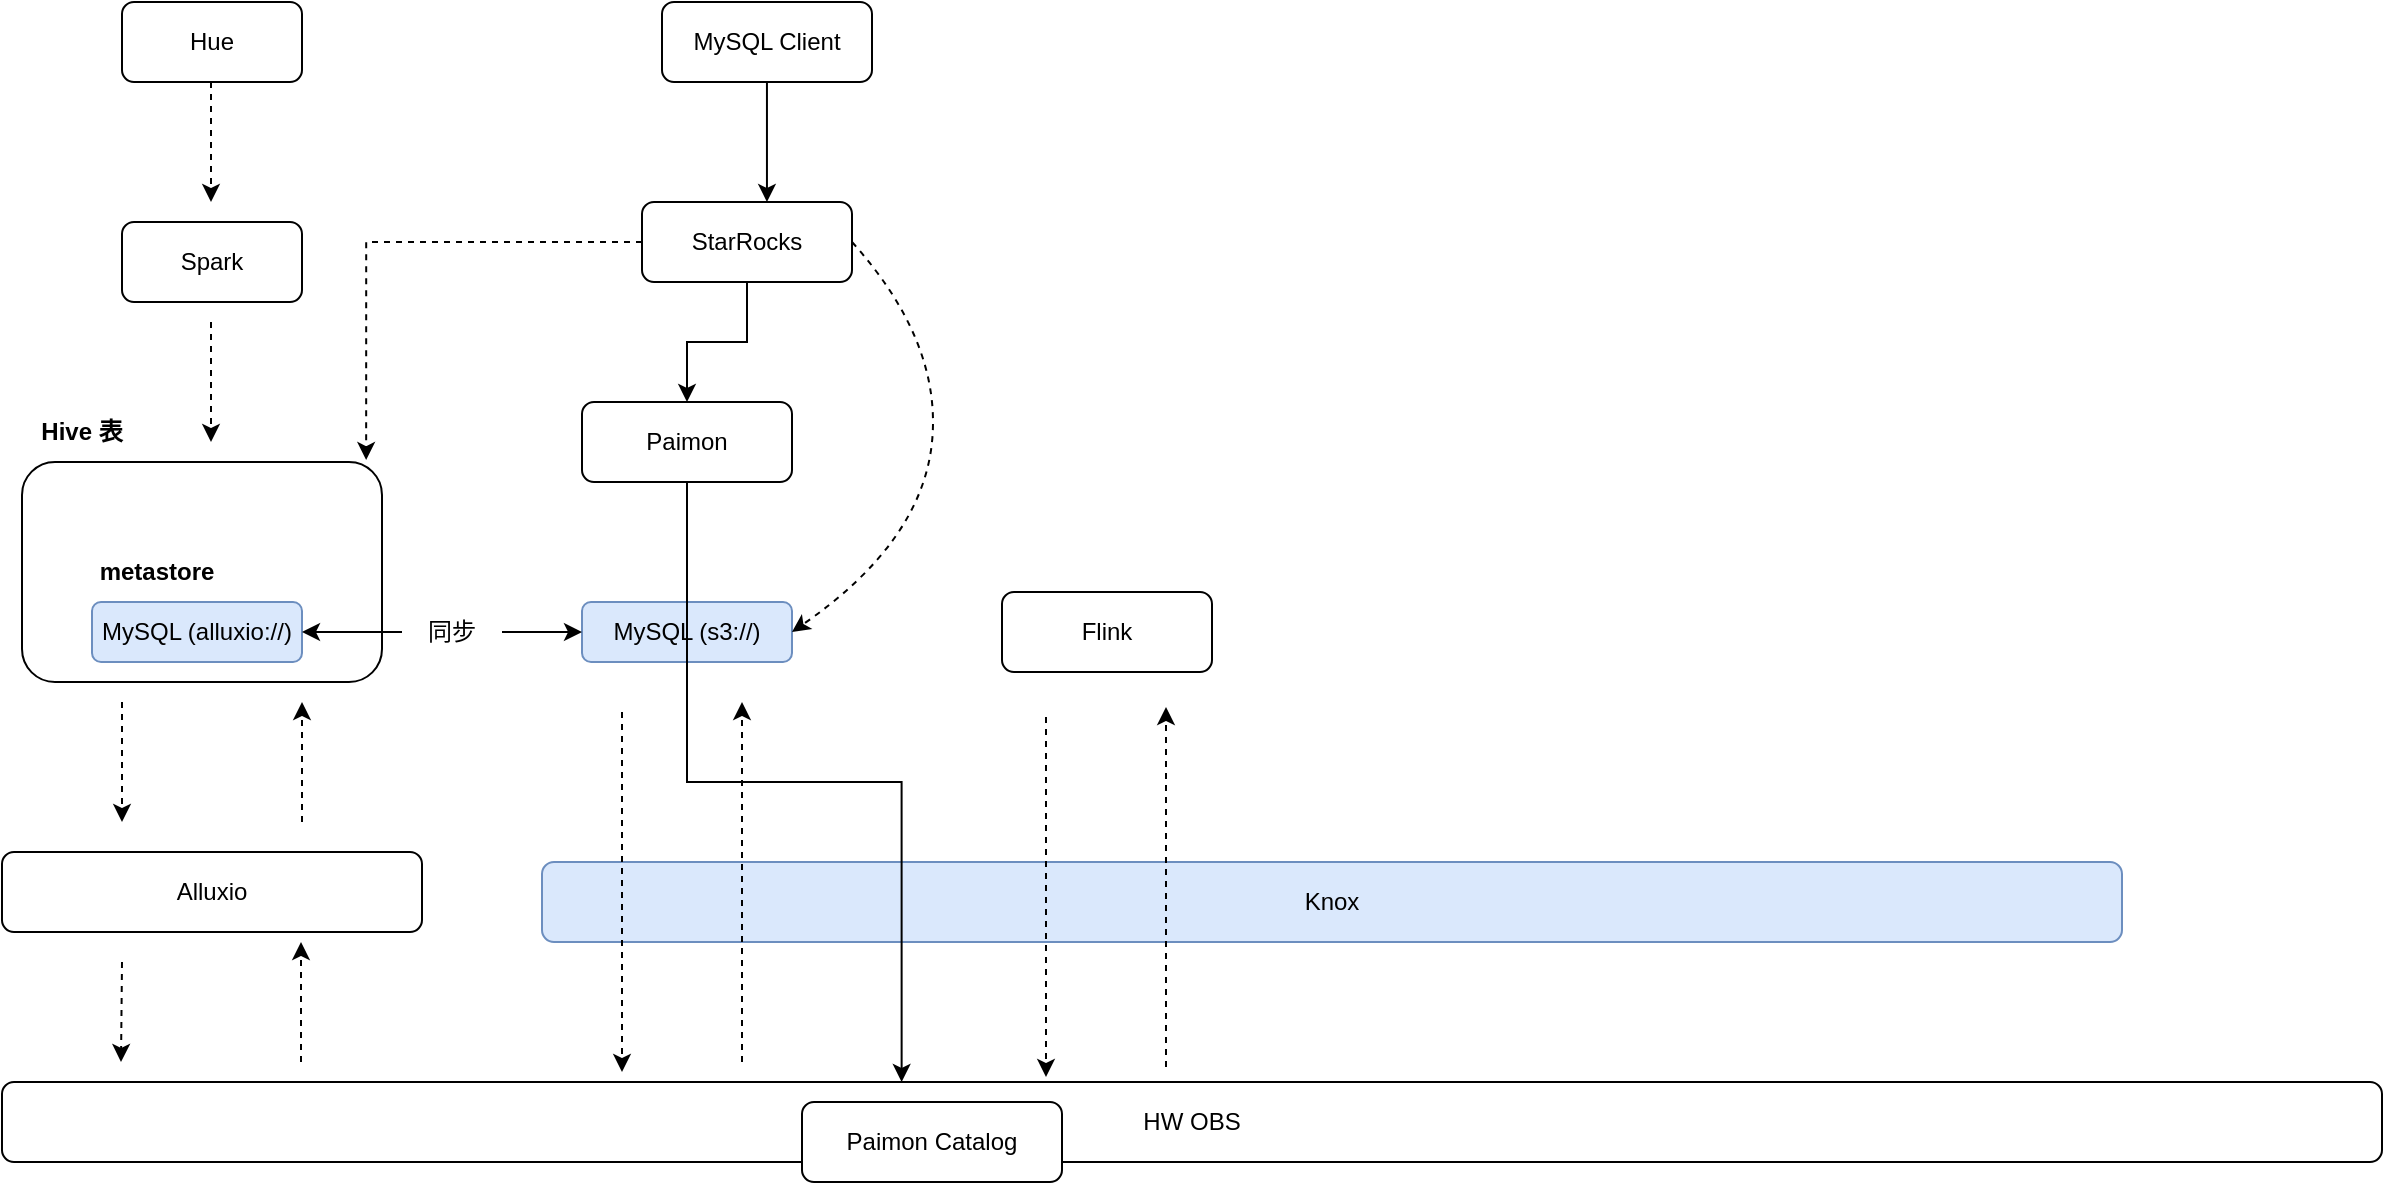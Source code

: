 <mxfile version="25.0.2" pages="4">
  <diagram name="第 1 页" id="06b-ck1VWAmCJXOX8VXE">
    <mxGraphModel dx="1434" dy="1254" grid="1" gridSize="10" guides="1" tooltips="1" connect="1" arrows="1" fold="1" page="0" pageScale="1" pageWidth="827" pageHeight="1169" math="0" shadow="0">
      <root>
        <mxCell id="0" />
        <mxCell id="1" parent="0" />
        <mxCell id="r6kW0xcbRdSpRTyWJCZe-2" value="Alluxio" style="rounded=1;whiteSpace=wrap;html=1;" vertex="1" parent="1">
          <mxGeometry x="150" y="235" width="210" height="40" as="geometry" />
        </mxCell>
        <mxCell id="r6kW0xcbRdSpRTyWJCZe-4" value="" style="rounded=1;whiteSpace=wrap;html=1;" vertex="1" parent="1">
          <mxGeometry x="160" y="40" width="180" height="110" as="geometry" />
        </mxCell>
        <mxCell id="r6kW0xcbRdSpRTyWJCZe-5" value="" style="endArrow=classic;html=1;rounded=0;dashed=1;" edge="1" parent="1">
          <mxGeometry width="50" height="50" relative="1" as="geometry">
            <mxPoint x="210" y="160" as="sourcePoint" />
            <mxPoint x="210" y="220" as="targetPoint" />
          </mxGeometry>
        </mxCell>
        <mxCell id="r6kW0xcbRdSpRTyWJCZe-6" value="" style="endArrow=classic;html=1;rounded=0;dashed=1;" edge="1" parent="1">
          <mxGeometry width="50" height="50" relative="1" as="geometry">
            <mxPoint x="300" y="220" as="sourcePoint" />
            <mxPoint x="300" y="160" as="targetPoint" />
          </mxGeometry>
        </mxCell>
        <mxCell id="r6kW0xcbRdSpRTyWJCZe-7" value="HW OBS" style="rounded=1;whiteSpace=wrap;html=1;" vertex="1" parent="1">
          <mxGeometry x="150" y="350" width="1190" height="40" as="geometry" />
        </mxCell>
        <mxCell id="r6kW0xcbRdSpRTyWJCZe-9" value="" style="endArrow=classic;html=1;rounded=0;dashed=1;" edge="1" parent="1">
          <mxGeometry width="50" height="50" relative="1" as="geometry">
            <mxPoint x="210" y="290" as="sourcePoint" />
            <mxPoint x="209.5" y="340" as="targetPoint" />
          </mxGeometry>
        </mxCell>
        <mxCell id="r6kW0xcbRdSpRTyWJCZe-10" value="" style="endArrow=classic;html=1;rounded=0;dashed=1;" edge="1" parent="1">
          <mxGeometry width="50" height="50" relative="1" as="geometry">
            <mxPoint x="299.5" y="340" as="sourcePoint" />
            <mxPoint x="299.5" y="280" as="targetPoint" />
          </mxGeometry>
        </mxCell>
        <mxCell id="r6kW0xcbRdSpRTyWJCZe-12" value="Hive 表" style="text;html=1;align=center;verticalAlign=middle;whiteSpace=wrap;rounded=0;fontStyle=1" vertex="1" parent="1">
          <mxGeometry x="160" y="10" width="60" height="30" as="geometry" />
        </mxCell>
        <mxCell id="r6kW0xcbRdSpRTyWJCZe-13" value="MySQL (alluxio://)" style="rounded=1;whiteSpace=wrap;html=1;fillColor=#dae8fc;strokeColor=#6c8ebf;" vertex="1" parent="1">
          <mxGeometry x="195" y="110" width="105" height="30" as="geometry" />
        </mxCell>
        <mxCell id="r6kW0xcbRdSpRTyWJCZe-14" value="Paimon" style="rounded=1;whiteSpace=wrap;html=1;" vertex="1" parent="1">
          <mxGeometry x="440" y="10" width="105" height="40" as="geometry" />
        </mxCell>
        <mxCell id="r6kW0xcbRdSpRTyWJCZe-45" style="edgeStyle=orthogonalEdgeStyle;rounded=0;orthogonalLoop=1;jettySize=auto;html=1;entryX=0.5;entryY=0;entryDx=0;entryDy=0;" edge="1" parent="1" source="r6kW0xcbRdSpRTyWJCZe-15" target="r6kW0xcbRdSpRTyWJCZe-14">
          <mxGeometry relative="1" as="geometry" />
        </mxCell>
        <mxCell id="r6kW0xcbRdSpRTyWJCZe-15" value="StarRocks" style="rounded=1;whiteSpace=wrap;html=1;" vertex="1" parent="1">
          <mxGeometry x="470" y="-90" width="105" height="40" as="geometry" />
        </mxCell>
        <mxCell id="r6kW0xcbRdSpRTyWJCZe-18" value="Knox" style="rounded=1;whiteSpace=wrap;html=1;fillColor=#dae8fc;strokeColor=#6c8ebf;" vertex="1" parent="1">
          <mxGeometry x="420" y="240" width="790" height="40" as="geometry" />
        </mxCell>
        <mxCell id="r6kW0xcbRdSpRTyWJCZe-19" value="metastore" style="text;html=1;align=center;verticalAlign=middle;whiteSpace=wrap;rounded=0;fontStyle=1" vertex="1" parent="1">
          <mxGeometry x="195" y="80" width="65" height="30" as="geometry" />
        </mxCell>
        <mxCell id="r6kW0xcbRdSpRTyWJCZe-21" value="MySQL (s3://)" style="rounded=1;whiteSpace=wrap;html=1;fillColor=#dae8fc;strokeColor=#6c8ebf;" vertex="1" parent="1">
          <mxGeometry x="440" y="110" width="105" height="30" as="geometry" />
        </mxCell>
        <mxCell id="r6kW0xcbRdSpRTyWJCZe-23" value="" style="endArrow=classic;startArrow=classic;html=1;rounded=0;exitX=1;exitY=0.5;exitDx=0;exitDy=0;entryX=0;entryY=0.5;entryDx=0;entryDy=0;" edge="1" parent="1" source="r6kW0xcbRdSpRTyWJCZe-13" target="r6kW0xcbRdSpRTyWJCZe-21">
          <mxGeometry width="50" height="50" relative="1" as="geometry">
            <mxPoint x="320" y="124.5" as="sourcePoint" />
            <mxPoint x="420" y="125" as="targetPoint" />
          </mxGeometry>
        </mxCell>
        <mxCell id="r6kW0xcbRdSpRTyWJCZe-24" value="同步" style="text;html=1;align=center;verticalAlign=middle;whiteSpace=wrap;rounded=0;fillColor=default;" vertex="1" parent="1">
          <mxGeometry x="350" y="110" width="50" height="30" as="geometry" />
        </mxCell>
        <mxCell id="r6kW0xcbRdSpRTyWJCZe-27" value="Hue" style="rounded=1;whiteSpace=wrap;html=1;" vertex="1" parent="1">
          <mxGeometry x="210" y="-190" width="90" height="40" as="geometry" />
        </mxCell>
        <mxCell id="r6kW0xcbRdSpRTyWJCZe-28" value="Spark" style="rounded=1;whiteSpace=wrap;html=1;" vertex="1" parent="1">
          <mxGeometry x="210" y="-80" width="90" height="40" as="geometry" />
        </mxCell>
        <mxCell id="r6kW0xcbRdSpRTyWJCZe-35" value="" style="curved=1;endArrow=classic;html=1;rounded=0;entryX=1;entryY=0.5;entryDx=0;entryDy=0;dashed=1;exitX=1;exitY=0.5;exitDx=0;exitDy=0;" edge="1" parent="1" source="r6kW0xcbRdSpRTyWJCZe-15" target="r6kW0xcbRdSpRTyWJCZe-21">
          <mxGeometry width="50" height="50" relative="1" as="geometry">
            <mxPoint x="550" y="-70" as="sourcePoint" />
            <mxPoint x="750" y="-130" as="targetPoint" />
            <Array as="points">
              <mxPoint x="620" y="-20" />
              <mxPoint x="610" y="80" />
            </Array>
          </mxGeometry>
        </mxCell>
        <mxCell id="r6kW0xcbRdSpRTyWJCZe-36" value="" style="endArrow=classic;html=1;rounded=0;dashed=1;" edge="1" parent="1">
          <mxGeometry width="50" height="50" relative="1" as="geometry">
            <mxPoint x="254.5" y="-30" as="sourcePoint" />
            <mxPoint x="254.5" y="30" as="targetPoint" />
          </mxGeometry>
        </mxCell>
        <mxCell id="r6kW0xcbRdSpRTyWJCZe-37" value="" style="endArrow=classic;html=1;rounded=0;dashed=1;" edge="1" parent="1">
          <mxGeometry width="50" height="50" relative="1" as="geometry">
            <mxPoint x="254.5" y="-150" as="sourcePoint" />
            <mxPoint x="254.5" y="-90" as="targetPoint" />
          </mxGeometry>
        </mxCell>
        <mxCell id="r6kW0xcbRdSpRTyWJCZe-38" value="" style="endArrow=classic;html=1;rounded=0;dashed=1;" edge="1" parent="1">
          <mxGeometry width="50" height="50" relative="1" as="geometry">
            <mxPoint x="460" y="165" as="sourcePoint" />
            <mxPoint x="460" y="345" as="targetPoint" />
          </mxGeometry>
        </mxCell>
        <mxCell id="r6kW0xcbRdSpRTyWJCZe-39" value="" style="endArrow=classic;html=1;rounded=0;dashed=1;" edge="1" parent="1">
          <mxGeometry width="50" height="50" relative="1" as="geometry">
            <mxPoint x="520" y="340" as="sourcePoint" />
            <mxPoint x="520" y="160" as="targetPoint" />
          </mxGeometry>
        </mxCell>
        <mxCell id="r6kW0xcbRdSpRTyWJCZe-40" value="Flink" style="rounded=1;whiteSpace=wrap;html=1;" vertex="1" parent="1">
          <mxGeometry x="650" y="105" width="105" height="40" as="geometry" />
        </mxCell>
        <mxCell id="r6kW0xcbRdSpRTyWJCZe-43" value="" style="endArrow=classic;html=1;rounded=0;dashed=1;" edge="1" parent="1">
          <mxGeometry width="50" height="50" relative="1" as="geometry">
            <mxPoint x="672" y="167.5" as="sourcePoint" />
            <mxPoint x="672" y="347.5" as="targetPoint" />
          </mxGeometry>
        </mxCell>
        <mxCell id="r6kW0xcbRdSpRTyWJCZe-44" value="" style="endArrow=classic;html=1;rounded=0;dashed=1;" edge="1" parent="1">
          <mxGeometry width="50" height="50" relative="1" as="geometry">
            <mxPoint x="732" y="342.5" as="sourcePoint" />
            <mxPoint x="732" y="162.5" as="targetPoint" />
          </mxGeometry>
        </mxCell>
        <mxCell id="r6kW0xcbRdSpRTyWJCZe-46" style="edgeStyle=orthogonalEdgeStyle;rounded=0;orthogonalLoop=1;jettySize=auto;html=1;entryX=0.956;entryY=-0.009;entryDx=0;entryDy=0;entryPerimeter=0;dashed=1;" edge="1" parent="1" source="r6kW0xcbRdSpRTyWJCZe-15" target="r6kW0xcbRdSpRTyWJCZe-4">
          <mxGeometry relative="1" as="geometry" />
        </mxCell>
        <mxCell id="r6kW0xcbRdSpRTyWJCZe-48" value="MySQL Client" style="rounded=1;whiteSpace=wrap;html=1;" vertex="1" parent="1">
          <mxGeometry x="480" y="-190" width="105" height="40" as="geometry" />
        </mxCell>
        <mxCell id="r6kW0xcbRdSpRTyWJCZe-49" style="edgeStyle=orthogonalEdgeStyle;rounded=0;orthogonalLoop=1;jettySize=auto;html=1;entryX=0.595;entryY=0;entryDx=0;entryDy=0;entryPerimeter=0;" edge="1" parent="1" source="r6kW0xcbRdSpRTyWJCZe-48" target="r6kW0xcbRdSpRTyWJCZe-15">
          <mxGeometry relative="1" as="geometry" />
        </mxCell>
        <mxCell id="r6kW0xcbRdSpRTyWJCZe-50" style="edgeStyle=orthogonalEdgeStyle;rounded=0;orthogonalLoop=1;jettySize=auto;html=1;entryX=0.378;entryY=0;entryDx=0;entryDy=0;entryPerimeter=0;" edge="1" parent="1" source="r6kW0xcbRdSpRTyWJCZe-14" target="r6kW0xcbRdSpRTyWJCZe-7">
          <mxGeometry relative="1" as="geometry" />
        </mxCell>
        <mxCell id="r6kW0xcbRdSpRTyWJCZe-51" value="Paimon Catalog" style="rounded=1;whiteSpace=wrap;html=1;" vertex="1" parent="1">
          <mxGeometry x="550" y="360" width="130" height="40" as="geometry" />
        </mxCell>
      </root>
    </mxGraphModel>
  </diagram>
  <diagram id="eC4HKFPlBpvRvDtu2Yli" name="第 2 页">
    <mxGraphModel dx="1434" dy="1254" grid="1" gridSize="10" guides="1" tooltips="1" connect="1" arrows="1" fold="1" page="0" pageScale="1" pageWidth="827" pageHeight="1169" math="0" shadow="0">
      <root>
        <mxCell id="0" />
        <mxCell id="1" parent="0" />
        <mxCell id="WJUk42xe7qeKRLY18ERc-44" value="" style="rounded=1;whiteSpace=wrap;html=1;" vertex="1" parent="1">
          <mxGeometry x="550" y="50" width="320" height="150" as="geometry" />
        </mxCell>
        <mxCell id="WJUk42xe7qeKRLY18ERc-1" value="Alluxio" style="rounded=1;whiteSpace=wrap;html=1;" vertex="1" parent="1">
          <mxGeometry x="150" y="235" width="210" height="40" as="geometry" />
        </mxCell>
        <mxCell id="WJUk42xe7qeKRLY18ERc-2" value="" style="rounded=1;whiteSpace=wrap;html=1;" vertex="1" parent="1">
          <mxGeometry x="160" y="40" width="180" height="110" as="geometry" />
        </mxCell>
        <mxCell id="WJUk42xe7qeKRLY18ERc-3" value="" style="endArrow=classic;html=1;rounded=0;dashed=1;" edge="1" parent="1">
          <mxGeometry width="50" height="50" relative="1" as="geometry">
            <mxPoint x="210" y="160" as="sourcePoint" />
            <mxPoint x="210" y="220" as="targetPoint" />
          </mxGeometry>
        </mxCell>
        <mxCell id="WJUk42xe7qeKRLY18ERc-4" value="" style="endArrow=classic;html=1;rounded=0;dashed=1;" edge="1" parent="1">
          <mxGeometry width="50" height="50" relative="1" as="geometry">
            <mxPoint x="300" y="220" as="sourcePoint" />
            <mxPoint x="300" y="160" as="targetPoint" />
          </mxGeometry>
        </mxCell>
        <mxCell id="WJUk42xe7qeKRLY18ERc-5" value="HW OBS" style="rounded=1;whiteSpace=wrap;html=1;" vertex="1" parent="1">
          <mxGeometry x="150" y="350" width="1190" height="40" as="geometry" />
        </mxCell>
        <mxCell id="WJUk42xe7qeKRLY18ERc-6" value="" style="endArrow=classic;html=1;rounded=0;dashed=1;" edge="1" parent="1">
          <mxGeometry width="50" height="50" relative="1" as="geometry">
            <mxPoint x="210" y="290" as="sourcePoint" />
            <mxPoint x="209.5" y="340" as="targetPoint" />
          </mxGeometry>
        </mxCell>
        <mxCell id="WJUk42xe7qeKRLY18ERc-7" value="" style="endArrow=classic;html=1;rounded=0;dashed=1;" edge="1" parent="1">
          <mxGeometry width="50" height="50" relative="1" as="geometry">
            <mxPoint x="299.5" y="340" as="sourcePoint" />
            <mxPoint x="299.5" y="280" as="targetPoint" />
          </mxGeometry>
        </mxCell>
        <mxCell id="WJUk42xe7qeKRLY18ERc-8" value="Hive 表" style="text;html=1;align=center;verticalAlign=middle;whiteSpace=wrap;rounded=0;fontStyle=1" vertex="1" parent="1">
          <mxGeometry x="160" y="10" width="60" height="30" as="geometry" />
        </mxCell>
        <mxCell id="WJUk42xe7qeKRLY18ERc-9" value="MySQL (alluxio://)" style="rounded=1;whiteSpace=wrap;html=1;fillColor=#dae8fc;strokeColor=#6c8ebf;" vertex="1" parent="1">
          <mxGeometry x="195" y="110" width="105" height="30" as="geometry" />
        </mxCell>
        <mxCell id="WJUk42xe7qeKRLY18ERc-14" value="metastore01" style="text;html=1;align=center;verticalAlign=middle;whiteSpace=wrap;rounded=0;fontStyle=1" vertex="1" parent="1">
          <mxGeometry x="195" y="80" width="85" height="30" as="geometry" />
        </mxCell>
        <mxCell id="WJUk42xe7qeKRLY18ERc-18" value="Hue" style="rounded=1;whiteSpace=wrap;html=1;" vertex="1" parent="1">
          <mxGeometry x="210" y="-190" width="90" height="40" as="geometry" />
        </mxCell>
        <mxCell id="WJUk42xe7qeKRLY18ERc-19" value="Spark" style="rounded=1;whiteSpace=wrap;html=1;" vertex="1" parent="1">
          <mxGeometry x="210" y="-78" width="90" height="40" as="geometry" />
        </mxCell>
        <mxCell id="WJUk42xe7qeKRLY18ERc-21" value="" style="endArrow=classic;html=1;rounded=0;" edge="1" parent="1">
          <mxGeometry width="50" height="50" relative="1" as="geometry">
            <mxPoint x="254.5" y="-30" as="sourcePoint" />
            <mxPoint x="254.5" y="30" as="targetPoint" />
          </mxGeometry>
        </mxCell>
        <mxCell id="WJUk42xe7qeKRLY18ERc-22" value="" style="endArrow=classic;html=1;rounded=0;" edge="1" parent="1">
          <mxGeometry width="50" height="50" relative="1" as="geometry">
            <mxPoint x="254.5" y="-144" as="sourcePoint" />
            <mxPoint x="254.5" y="-84" as="targetPoint" />
          </mxGeometry>
        </mxCell>
        <mxCell id="WJUk42xe7qeKRLY18ERc-32" value="Paimon Catalog" style="rounded=1;whiteSpace=wrap;html=1;" vertex="1" parent="1">
          <mxGeometry x="550" y="360" width="130" height="40" as="geometry" />
        </mxCell>
        <mxCell id="WJUk42xe7qeKRLY18ERc-33" value="MySQL (s3://)" style="rounded=1;whiteSpace=wrap;html=1;fillColor=#d5e8d4;strokeColor=#82b366;" vertex="1" parent="1">
          <mxGeometry x="590" y="109" width="105" height="30" as="geometry" />
        </mxCell>
        <mxCell id="WJUk42xe7qeKRLY18ERc-34" value="metastore02" style="text;html=1;align=center;verticalAlign=middle;whiteSpace=wrap;rounded=0;fontStyle=1" vertex="1" parent="1">
          <mxGeometry x="590" y="79" width="80" height="30" as="geometry" />
        </mxCell>
        <mxCell id="WJUk42xe7qeKRLY18ERc-35" value="" style="shape=curlyBracket;whiteSpace=wrap;html=1;rounded=1;labelPosition=left;verticalLabelPosition=middle;align=right;verticalAlign=middle;" vertex="1" parent="1">
          <mxGeometry x="705" y="65" width="20" height="120" as="geometry" />
        </mxCell>
        <mxCell id="WJUk42xe7qeKRLY18ERc-36" value="default catalog" style="rounded=1;whiteSpace=wrap;html=1;" vertex="1" parent="1">
          <mxGeometry x="730" y="79" width="120" height="30" as="geometry" />
        </mxCell>
        <mxCell id="WJUk42xe7qeKRLY18ERc-37" value="hive catalog" style="rounded=1;whiteSpace=wrap;html=1;fillColor=#dae8fc;strokeColor=#6c8ebf;" vertex="1" parent="1">
          <mxGeometry x="730" y="119" width="120" height="30" as="geometry" />
        </mxCell>
        <mxCell id="WJUk42xe7qeKRLY18ERc-38" value="paimon catalog" style="rounded=1;whiteSpace=wrap;html=1;" vertex="1" parent="1">
          <mxGeometry x="730" y="155" width="120" height="30" as="geometry" />
        </mxCell>
        <mxCell id="WJUk42xe7qeKRLY18ERc-42" value="" style="curved=1;endArrow=classic;html=1;rounded=0;exitX=1;exitY=0.75;exitDx=0;exitDy=0;entryX=0;entryY=0.5;entryDx=0;entryDy=0;dashed=1;" edge="1" parent="1" source="WJUk42xe7qeKRLY18ERc-9" target="WJUk42xe7qeKRLY18ERc-37">
          <mxGeometry width="50" height="50" relative="1" as="geometry">
            <mxPoint x="380" y="180" as="sourcePoint" />
            <mxPoint x="430" y="130" as="targetPoint" />
            <Array as="points">
              <mxPoint x="430" y="160" />
            </Array>
          </mxGeometry>
        </mxCell>
        <mxCell id="WJUk42xe7qeKRLY18ERc-43" value="同步 hive metastore&lt;br&gt;将 alluxio 转成 s3" style="text;html=1;align=center;verticalAlign=middle;whiteSpace=wrap;rounded=0;fillColor=default;" vertex="1" parent="1">
          <mxGeometry x="360" y="131" width="156" height="39" as="geometry" />
        </mxCell>
        <mxCell id="daAESlEcA_690-wbgoVB-1" style="edgeStyle=orthogonalEdgeStyle;rounded=0;orthogonalLoop=1;jettySize=auto;html=1;" edge="1" parent="1">
          <mxGeometry relative="1" as="geometry">
            <mxPoint x="603.75" y="38" as="targetPoint" />
            <mxPoint x="603.8" y="-102" as="sourcePoint" />
          </mxGeometry>
        </mxCell>
        <mxCell id="WJUk42xe7qeKRLY18ERc-45" value="StarRocks" style="rounded=1;whiteSpace=wrap;html=1;" vertex="1" parent="1">
          <mxGeometry x="550" y="-160" width="107.5" height="50" as="geometry" />
        </mxCell>
        <mxCell id="daAESlEcA_690-wbgoVB-2" value="创建外部，通过 metastore02 来存储 default catalog、parimon catalog" style="text;html=1;align=center;verticalAlign=middle;whiteSpace=wrap;rounded=0;fillColor=default;" vertex="1" parent="1">
          <mxGeometry x="521.88" y="-78" width="216.25" height="58" as="geometry" />
        </mxCell>
      </root>
    </mxGraphModel>
  </diagram>
  <diagram id="GhJJRsdy5yc7cPnNsNey" name="第 3 页">
    <mxGraphModel dx="1834" dy="1254" grid="1" gridSize="10" guides="1" tooltips="1" connect="1" arrows="1" fold="1" page="0" pageScale="1" pageWidth="827" pageHeight="1169" math="0" shadow="0">
      <root>
        <mxCell id="0" />
        <mxCell id="1" parent="0" />
        <mxCell id="_1WDM5V-I1wVElnQIDEk-36" value="" style="rounded=1;whiteSpace=wrap;html=1;" vertex="1" parent="1">
          <mxGeometry x="12" y="80" width="588" height="180" as="geometry" />
        </mxCell>
        <mxCell id="_1WDM5V-I1wVElnQIDEk-29" value="" style="rounded=1;whiteSpace=wrap;html=1;fillColor=#ffe6cc;strokeColor=#d79b00;" vertex="1" parent="1">
          <mxGeometry x="35" y="130" width="305" height="110" as="geometry" />
        </mxCell>
        <mxCell id="_1WDM5V-I1wVElnQIDEk-2" value="Alluxio" style="rounded=1;whiteSpace=wrap;html=1;fillColor=#f0a30a;fontColor=#000000;strokeColor=#BD7000;" vertex="1" parent="1">
          <mxGeometry x="-390" y="295" width="210" height="40" as="geometry" />
        </mxCell>
        <mxCell id="_1WDM5V-I1wVElnQIDEk-3" value="" style="rounded=1;whiteSpace=wrap;html=1;" vertex="1" parent="1">
          <mxGeometry x="-380" y="100" width="180" height="110" as="geometry" />
        </mxCell>
        <mxCell id="_1WDM5V-I1wVElnQIDEk-4" value="" style="endArrow=classic;html=1;rounded=0;" edge="1" parent="1">
          <mxGeometry width="50" height="50" relative="1" as="geometry">
            <mxPoint x="-285.5" y="220" as="sourcePoint" />
            <mxPoint x="-285.5" y="280" as="targetPoint" />
          </mxGeometry>
        </mxCell>
        <mxCell id="_1WDM5V-I1wVElnQIDEk-6" value="HW OBS" style="rounded=1;whiteSpace=wrap;html=1;fillColor=#e3c800;fontColor=#000000;strokeColor=#B09500;" vertex="1" parent="1">
          <mxGeometry x="-390" y="460" width="1190" height="40" as="geometry" />
        </mxCell>
        <mxCell id="_1WDM5V-I1wVElnQIDEk-9" value="Hive 表" style="text;html=1;align=center;verticalAlign=middle;whiteSpace=wrap;rounded=0;fontStyle=1" vertex="1" parent="1">
          <mxGeometry x="-380" y="70" width="60" height="30" as="geometry" />
        </mxCell>
        <mxCell id="_1WDM5V-I1wVElnQIDEk-10" value="MySQL (alluxio://)" style="rounded=1;whiteSpace=wrap;html=1;fillColor=#dae8fc;strokeColor=#6c8ebf;" vertex="1" parent="1">
          <mxGeometry x="-345" y="170" width="105" height="30" as="geometry" />
        </mxCell>
        <mxCell id="_1WDM5V-I1wVElnQIDEk-11" value="metastore01" style="text;html=1;align=center;verticalAlign=middle;whiteSpace=wrap;rounded=0;fontStyle=1" vertex="1" parent="1">
          <mxGeometry x="-345" y="140" width="85" height="30" as="geometry" />
        </mxCell>
        <mxCell id="_1WDM5V-I1wVElnQIDEk-12" value="Hue" style="rounded=1;whiteSpace=wrap;html=1;" vertex="1" parent="1">
          <mxGeometry x="-330" y="-151" width="90" height="40" as="geometry" />
        </mxCell>
        <mxCell id="_1WDM5V-I1wVElnQIDEk-13" value="Spark" style="rounded=1;whiteSpace=wrap;html=1;fillColor=#f8cecc;strokeColor=#b85450;" vertex="1" parent="1">
          <mxGeometry x="-330" y="-39" width="90" height="40" as="geometry" />
        </mxCell>
        <mxCell id="_1WDM5V-I1wVElnQIDEk-14" value="" style="endArrow=classic;html=1;rounded=0;exitX=0.5;exitY=1;exitDx=0;exitDy=0;fillColor=#1ba1e2;strokeColor=#006EAF;strokeWidth=2;" edge="1" parent="1" source="_1WDM5V-I1wVElnQIDEk-13">
          <mxGeometry width="50" height="50" relative="1" as="geometry">
            <mxPoint x="-285.5" y="30" as="sourcePoint" />
            <mxPoint x="-285.5" y="90" as="targetPoint" />
          </mxGeometry>
        </mxCell>
        <mxCell id="_1WDM5V-I1wVElnQIDEk-15" value="" style="endArrow=classic;html=1;rounded=0;" edge="1" parent="1">
          <mxGeometry width="50" height="50" relative="1" as="geometry">
            <mxPoint x="-285.5" y="-105" as="sourcePoint" />
            <mxPoint x="-285.5" y="-45" as="targetPoint" />
          </mxGeometry>
        </mxCell>
        <mxCell id="_1WDM5V-I1wVElnQIDEk-17" value="MySQL (s3://)" style="rounded=1;whiteSpace=wrap;html=1;fillColor=#dae8fc;strokeColor=#6c8ebf;" vertex="1" parent="1">
          <mxGeometry x="50" y="169" width="105" height="30" as="geometry" />
        </mxCell>
        <mxCell id="_1WDM5V-I1wVElnQIDEk-18" value="metastore02" style="text;html=1;align=center;verticalAlign=middle;whiteSpace=wrap;rounded=0;fontStyle=1;fillColor=#dae8fc;strokeColor=#6c8ebf;" vertex="1" parent="1">
          <mxGeometry x="50" y="139" width="80" height="30" as="geometry" />
        </mxCell>
        <mxCell id="_1WDM5V-I1wVElnQIDEk-21" value="hive catalog" style="rounded=1;whiteSpace=wrap;html=1;fillColor=#dae8fc;strokeColor=#6c8ebf;" vertex="1" parent="1">
          <mxGeometry x="50" y="200" width="120" height="30" as="geometry" />
        </mxCell>
        <mxCell id="_1WDM5V-I1wVElnQIDEk-23" value="" style="curved=1;endArrow=classic;html=1;rounded=0;exitX=1;exitY=0.75;exitDx=0;exitDy=0;entryX=0;entryY=1;entryDx=0;entryDy=0;dashed=1;" edge="1" parent="1" source="_1WDM5V-I1wVElnQIDEk-10" target="_1WDM5V-I1wVElnQIDEk-17">
          <mxGeometry width="50" height="50" relative="1" as="geometry">
            <mxPoint x="-160" y="240" as="sourcePoint" />
            <mxPoint x="-110" y="190" as="targetPoint" />
            <Array as="points">
              <mxPoint x="-110" y="220" />
            </Array>
          </mxGeometry>
        </mxCell>
        <mxCell id="_1WDM5V-I1wVElnQIDEk-24" value="同步 hive metastore&lt;br&gt;将 alluxio 转成 s3" style="text;html=1;align=center;verticalAlign=middle;whiteSpace=wrap;rounded=0;fillColor=default;" vertex="1" parent="1">
          <mxGeometry x="-180" y="191" width="156" height="39" as="geometry" />
        </mxCell>
        <mxCell id="_1WDM5V-I1wVElnQIDEk-40" style="edgeStyle=orthogonalEdgeStyle;rounded=0;orthogonalLoop=1;jettySize=auto;html=1;fillColor=#60a917;strokeColor=#2D7600;strokeWidth=2;" edge="1" parent="1" source="_1WDM5V-I1wVElnQIDEk-26" target="_1WDM5V-I1wVElnQIDEk-18">
          <mxGeometry relative="1" as="geometry" />
        </mxCell>
        <mxCell id="_1WDM5V-I1wVElnQIDEk-42" style="edgeStyle=orthogonalEdgeStyle;rounded=0;orthogonalLoop=1;jettySize=auto;html=1;fillColor=#d80073;strokeColor=#A50040;strokeWidth=2;" edge="1" parent="1" source="_1WDM5V-I1wVElnQIDEk-26" target="_1WDM5V-I1wVElnQIDEk-30">
          <mxGeometry relative="1" as="geometry" />
        </mxCell>
        <mxCell id="_1WDM5V-I1wVElnQIDEk-26" value="StarRocks" style="rounded=1;whiteSpace=wrap;html=1;fillColor=#f8cecc;strokeColor=#b85450;" vertex="1" parent="1">
          <mxGeometry x="36.25" y="-120" width="107.5" height="50" as="geometry" />
        </mxCell>
        <mxCell id="_1WDM5V-I1wVElnQIDEk-28" value="internal catalog" style="rounded=1;whiteSpace=wrap;html=1;fillColor=#ffe6cc;strokeColor=#d79b00;" vertex="1" parent="1">
          <mxGeometry x="380" y="130" width="180" height="110" as="geometry" />
        </mxCell>
        <mxCell id="_1WDM5V-I1wVElnQIDEk-44" style="edgeStyle=orthogonalEdgeStyle;rounded=0;orthogonalLoop=1;jettySize=auto;html=1;fillColor=#d80073;strokeColor=#A50040;strokeWidth=2;" edge="1" parent="1" source="_1WDM5V-I1wVElnQIDEk-30">
          <mxGeometry relative="1" as="geometry">
            <mxPoint x="260" y="450" as="targetPoint" />
          </mxGeometry>
        </mxCell>
        <mxCell id="_1WDM5V-I1wVElnQIDEk-30" value="paimon catalog" style="rounded=1;whiteSpace=wrap;html=1;fillColor=#d5e8d4;strokeColor=#82b366;" vertex="1" parent="1">
          <mxGeometry x="200" y="200" width="120" height="30" as="geometry" />
        </mxCell>
        <mxCell id="_1WDM5V-I1wVElnQIDEk-31" value="external catalog" style="text;html=1;align=center;verticalAlign=middle;whiteSpace=wrap;rounded=0;fontStyle=1" vertex="1" parent="1">
          <mxGeometry x="35" y="100" width="105" height="30" as="geometry" />
        </mxCell>
        <mxCell id="_1WDM5V-I1wVElnQIDEk-35" value="internal catalog" style="text;html=1;align=center;verticalAlign=middle;whiteSpace=wrap;rounded=0;fontStyle=1" vertex="1" parent="1">
          <mxGeometry x="380" y="100" width="105" height="30" as="geometry" />
        </mxCell>
        <mxCell id="_1WDM5V-I1wVElnQIDEk-37" value="StarRocks Catalog" style="text;html=1;align=center;verticalAlign=middle;whiteSpace=wrap;rounded=0;fontStyle=1;fillColor=none;" vertex="1" parent="1">
          <mxGeometry x="13" y="50" width="138" height="30" as="geometry" />
        </mxCell>
        <mxCell id="_1WDM5V-I1wVElnQIDEk-39" value="" style="endArrow=classic;html=1;rounded=0;exitX=0.308;exitY=0.967;exitDx=0;exitDy=0;exitPerimeter=0;fillColor=#008a00;strokeColor=#005700;strokeWidth=2;" edge="1" parent="1" source="_1WDM5V-I1wVElnQIDEk-21">
          <mxGeometry width="50" height="50" relative="1" as="geometry">
            <mxPoint x="87" y="240" as="sourcePoint" />
            <mxPoint x="88" y="450" as="targetPoint" />
          </mxGeometry>
        </mxCell>
        <mxCell id="_1WDM5V-I1wVElnQIDEk-41" value="1.查询 Hive 表" style="text;html=1;align=center;verticalAlign=middle;whiteSpace=wrap;rounded=0;fillColor=default;" vertex="1" parent="1">
          <mxGeometry x="36.25" y="-30" width="93.75" height="30" as="geometry" />
        </mxCell>
        <mxCell id="_1WDM5V-I1wVElnQIDEk-43" value="2.查询 Paimon 表" style="text;html=1;align=center;verticalAlign=middle;whiteSpace=wrap;rounded=0;fillColor=default;" vertex="1" parent="1">
          <mxGeometry x="213.13" y="-30" width="126.87" height="30" as="geometry" />
        </mxCell>
        <mxCell id="_1WDM5V-I1wVElnQIDEk-48" style="edgeStyle=orthogonalEdgeStyle;rounded=0;orthogonalLoop=1;jettySize=auto;html=1;" edge="1" parent="1" source="_1WDM5V-I1wVElnQIDEk-47">
          <mxGeometry relative="1" as="geometry">
            <mxPoint x="87.5" y="-130" as="targetPoint" />
          </mxGeometry>
        </mxCell>
        <mxCell id="_1WDM5V-I1wVElnQIDEk-47" value="MySQL Client" style="rounded=1;whiteSpace=wrap;html=1;" vertex="1" parent="1">
          <mxGeometry x="41.5" y="-250" width="92" height="40" as="geometry" />
        </mxCell>
        <mxCell id="_1WDM5V-I1wVElnQIDEk-49" value="查询 hive 、 Paimon 表时，通过 hive-catalog.database.tablename&amp;nbsp; 或者 parimon-catalog.database.tablename" style="text;html=1;align=center;verticalAlign=middle;whiteSpace=wrap;rounded=0;fillColor=default;" vertex="1" parent="1">
          <mxGeometry x="-60" y="-190" width="600" height="30" as="geometry" />
        </mxCell>
        <mxCell id="_1WDM5V-I1wVElnQIDEk-58" style="edgeStyle=orthogonalEdgeStyle;rounded=0;orthogonalLoop=1;jettySize=auto;html=1;entryX=1;entryY=0.5;entryDx=0;entryDy=0;fillColor=#6a00ff;strokeColor=#3700CC;strokeWidth=2;" edge="1" parent="1" source="_1WDM5V-I1wVElnQIDEk-50" target="_1WDM5V-I1wVElnQIDEk-54">
          <mxGeometry relative="1" as="geometry">
            <Array as="points">
              <mxPoint x="690" y="335" />
            </Array>
          </mxGeometry>
        </mxCell>
        <mxCell id="_1WDM5V-I1wVElnQIDEk-50" value="Flink" style="rounded=1;whiteSpace=wrap;html=1;fillColor=#f8cecc;strokeColor=#b85450;" vertex="1" parent="1">
          <mxGeometry x="640" y="-120" width="107.5" height="50" as="geometry" />
        </mxCell>
        <mxCell id="_1WDM5V-I1wVElnQIDEk-51" value="" style="endArrow=classic;html=1;rounded=0;" edge="1" parent="1">
          <mxGeometry width="50" height="50" relative="1" as="geometry">
            <mxPoint x="-285" y="350" as="sourcePoint" />
            <mxPoint x="-285" y="450" as="targetPoint" />
          </mxGeometry>
        </mxCell>
        <mxCell id="_1WDM5V-I1wVElnQIDEk-54" value="Paimon" style="rounded=1;whiteSpace=wrap;html=1;fillColor=#e1d5e7;strokeColor=#9673a6;" vertex="1" parent="1">
          <mxGeometry x="210" y="310" width="100" height="50" as="geometry" />
        </mxCell>
        <mxCell id="_1WDM5V-I1wVElnQIDEk-55" value="查询引擎" style="text;html=1;align=center;verticalAlign=middle;whiteSpace=wrap;rounded=0;fontStyle=1" vertex="1" parent="1">
          <mxGeometry x="-257" y="-1" width="80" height="30" as="geometry" />
        </mxCell>
        <mxCell id="_1WDM5V-I1wVElnQIDEk-56" value="查询引擎" style="text;html=1;align=center;verticalAlign=middle;whiteSpace=wrap;rounded=0;fontStyle=1" vertex="1" parent="1">
          <mxGeometry x="130" y="-79" width="80" height="30" as="geometry" />
        </mxCell>
        <mxCell id="_1WDM5V-I1wVElnQIDEk-57" value="查询引擎" style="text;html=1;align=center;verticalAlign=middle;whiteSpace=wrap;rounded=0;fontStyle=1" vertex="1" parent="1">
          <mxGeometry x="732" y="-80" width="80" height="30" as="geometry" />
        </mxCell>
        <mxCell id="_1WDM5V-I1wVElnQIDEk-59" value="Paimon Catalog on S3" style="rounded=1;whiteSpace=wrap;html=1;fillColor=#e1d5e7;strokeColor=#9673a6;" vertex="1" parent="1">
          <mxGeometry x="290" y="467.5" width="140" height="25" as="geometry" />
        </mxCell>
        <mxCell id="_1WDM5V-I1wVElnQIDEk-60" value="" style="curved=1;endArrow=classic;html=1;rounded=0;exitX=1;exitY=1;exitDx=0;exitDy=0;dashed=1;" edge="1" parent="1" target="_1WDM5V-I1wVElnQIDEk-59">
          <mxGeometry width="50" height="50" relative="1" as="geometry">
            <mxPoint x="310" y="360" as="sourcePoint" />
            <mxPoint x="510" y="370" as="targetPoint" />
            <Array as="points">
              <mxPoint x="350" y="390" />
              <mxPoint x="360" y="450" />
            </Array>
          </mxGeometry>
        </mxCell>
        <mxCell id="_1WDM5V-I1wVElnQIDEk-61" value="paimon 自己的 catalog 会在 S3 上存储" style="text;html=1;align=center;verticalAlign=middle;whiteSpace=wrap;rounded=0;fillColor=#e1d5e7;strokeColor=#9673a6;" vertex="1" parent="1">
          <mxGeometry x="290" y="390" width="240" height="30" as="geometry" />
        </mxCell>
        <mxCell id="_1WDM5V-I1wVElnQIDEk-62" value="3.查询 Paimon 表" style="text;html=1;align=center;verticalAlign=middle;whiteSpace=wrap;rounded=0;fillColor=default;" vertex="1" parent="1">
          <mxGeometry x="632.32" y="-34" width="126.87" height="30" as="geometry" />
        </mxCell>
        <mxCell id="_1WDM5V-I1wVElnQIDEk-63" value="4.查询 Hive 表" style="text;html=1;align=center;verticalAlign=middle;whiteSpace=wrap;rounded=0;fillColor=default;" vertex="1" parent="1">
          <mxGeometry x="-330.87" y="36" width="126.87" height="30" as="geometry" />
        </mxCell>
      </root>
    </mxGraphModel>
  </diagram>
  <diagram id="dXXOJ8QoYPIwb817x27H" name="第 4 页">
    <mxGraphModel dx="1834" dy="1254" grid="1" gridSize="10" guides="1" tooltips="1" connect="1" arrows="1" fold="1" page="0" pageScale="1" pageWidth="827" pageHeight="1169" math="0" shadow="0">
      <root>
        <mxCell id="0" />
        <mxCell id="1" parent="0" />
        <mxCell id="xxbxVtSUHJM994_trnMM-46" value="knox" style="rounded=1;whiteSpace=wrap;html=1;" vertex="1" parent="1">
          <mxGeometry x="-80" y="400" width="810" height="40" as="geometry" />
        </mxCell>
        <mxCell id="xxbxVtSUHJM994_trnMM-1" value="" style="rounded=1;whiteSpace=wrap;html=1;" vertex="1" parent="1">
          <mxGeometry x="12" y="80" width="588" height="180" as="geometry" />
        </mxCell>
        <mxCell id="xxbxVtSUHJM994_trnMM-2" value="" style="rounded=1;whiteSpace=wrap;html=1;fillColor=#ffe6cc;strokeColor=#d79b00;" vertex="1" parent="1">
          <mxGeometry x="35" y="130" width="305" height="110" as="geometry" />
        </mxCell>
        <mxCell id="xxbxVtSUHJM994_trnMM-3" value="Alluxio" style="rounded=1;whiteSpace=wrap;html=1;fillColor=#f0a30a;fontColor=#000000;strokeColor=#BD7000;" vertex="1" parent="1">
          <mxGeometry x="-390" y="295" width="210" height="40" as="geometry" />
        </mxCell>
        <mxCell id="xxbxVtSUHJM994_trnMM-4" value="" style="rounded=1;whiteSpace=wrap;html=1;" vertex="1" parent="1">
          <mxGeometry x="-380" y="100" width="180" height="110" as="geometry" />
        </mxCell>
        <mxCell id="xxbxVtSUHJM994_trnMM-5" value="" style="endArrow=classic;html=1;rounded=0;" edge="1" parent="1">
          <mxGeometry width="50" height="50" relative="1" as="geometry">
            <mxPoint x="-285.5" y="220" as="sourcePoint" />
            <mxPoint x="-285.5" y="280" as="targetPoint" />
          </mxGeometry>
        </mxCell>
        <mxCell id="xxbxVtSUHJM994_trnMM-6" value="HW OBS" style="rounded=1;whiteSpace=wrap;html=1;fillColor=#e3c800;fontColor=#000000;strokeColor=#B09500;" vertex="1" parent="1">
          <mxGeometry x="-390" y="520" width="1190" height="40" as="geometry" />
        </mxCell>
        <mxCell id="xxbxVtSUHJM994_trnMM-7" value="Hive 表" style="text;html=1;align=center;verticalAlign=middle;whiteSpace=wrap;rounded=0;fontStyle=1" vertex="1" parent="1">
          <mxGeometry x="-380" y="70" width="60" height="30" as="geometry" />
        </mxCell>
        <mxCell id="xxbxVtSUHJM994_trnMM-8" value="MySQL (alluxio://)" style="rounded=1;whiteSpace=wrap;html=1;fillColor=#dae8fc;strokeColor=#6c8ebf;" vertex="1" parent="1">
          <mxGeometry x="-345" y="170" width="105" height="30" as="geometry" />
        </mxCell>
        <mxCell id="xxbxVtSUHJM994_trnMM-9" value="metastore01" style="text;html=1;align=center;verticalAlign=middle;whiteSpace=wrap;rounded=0;fontStyle=1" vertex="1" parent="1">
          <mxGeometry x="-345" y="140" width="85" height="30" as="geometry" />
        </mxCell>
        <mxCell id="xxbxVtSUHJM994_trnMM-10" value="Hue" style="rounded=1;whiteSpace=wrap;html=1;" vertex="1" parent="1">
          <mxGeometry x="-330" y="-151" width="90" height="40" as="geometry" />
        </mxCell>
        <mxCell id="xxbxVtSUHJM994_trnMM-11" value="Spark" style="rounded=1;whiteSpace=wrap;html=1;fillColor=#f8cecc;strokeColor=#b85450;" vertex="1" parent="1">
          <mxGeometry x="-330" y="-39" width="90" height="40" as="geometry" />
        </mxCell>
        <mxCell id="xxbxVtSUHJM994_trnMM-12" value="" style="endArrow=classic;html=1;rounded=0;exitX=0.5;exitY=1;exitDx=0;exitDy=0;fillColor=#1ba1e2;strokeColor=#006EAF;strokeWidth=2;" edge="1" parent="1" source="xxbxVtSUHJM994_trnMM-11">
          <mxGeometry width="50" height="50" relative="1" as="geometry">
            <mxPoint x="-285.5" y="30" as="sourcePoint" />
            <mxPoint x="-285.5" y="90" as="targetPoint" />
          </mxGeometry>
        </mxCell>
        <mxCell id="xxbxVtSUHJM994_trnMM-13" value="" style="endArrow=classic;html=1;rounded=0;" edge="1" parent="1">
          <mxGeometry width="50" height="50" relative="1" as="geometry">
            <mxPoint x="-285.5" y="-105" as="sourcePoint" />
            <mxPoint x="-285.5" y="-45" as="targetPoint" />
          </mxGeometry>
        </mxCell>
        <mxCell id="xxbxVtSUHJM994_trnMM-14" value="MySQL (s3://)" style="rounded=1;whiteSpace=wrap;html=1;fillColor=#dae8fc;strokeColor=#6c8ebf;" vertex="1" parent="1">
          <mxGeometry x="50" y="169" width="105" height="30" as="geometry" />
        </mxCell>
        <mxCell id="xxbxVtSUHJM994_trnMM-15" value="metastore02" style="text;html=1;align=center;verticalAlign=middle;whiteSpace=wrap;rounded=0;fontStyle=1;fillColor=#dae8fc;strokeColor=#6c8ebf;" vertex="1" parent="1">
          <mxGeometry x="50" y="139" width="80" height="30" as="geometry" />
        </mxCell>
        <mxCell id="xxbxVtSUHJM994_trnMM-16" value="hive catalog" style="rounded=1;whiteSpace=wrap;html=1;fillColor=#dae8fc;strokeColor=#6c8ebf;" vertex="1" parent="1">
          <mxGeometry x="50" y="200" width="120" height="30" as="geometry" />
        </mxCell>
        <mxCell id="xxbxVtSUHJM994_trnMM-17" value="" style="curved=1;endArrow=classic;html=1;rounded=0;exitX=1;exitY=0.75;exitDx=0;exitDy=0;entryX=0;entryY=1;entryDx=0;entryDy=0;dashed=1;" edge="1" parent="1" source="xxbxVtSUHJM994_trnMM-8" target="xxbxVtSUHJM994_trnMM-14">
          <mxGeometry width="50" height="50" relative="1" as="geometry">
            <mxPoint x="-160" y="240" as="sourcePoint" />
            <mxPoint x="-110" y="190" as="targetPoint" />
            <Array as="points">
              <mxPoint x="-110" y="220" />
            </Array>
          </mxGeometry>
        </mxCell>
        <mxCell id="xxbxVtSUHJM994_trnMM-18" value="同步 hive metastore&lt;br&gt;将 alluxio 转成 s3" style="text;html=1;align=center;verticalAlign=middle;whiteSpace=wrap;rounded=0;fillColor=default;" vertex="1" parent="1">
          <mxGeometry x="-180" y="191" width="156" height="39" as="geometry" />
        </mxCell>
        <mxCell id="xxbxVtSUHJM994_trnMM-19" style="edgeStyle=orthogonalEdgeStyle;rounded=0;orthogonalLoop=1;jettySize=auto;html=1;fillColor=#60a917;strokeColor=#2D7600;strokeWidth=2;" edge="1" parent="1" source="xxbxVtSUHJM994_trnMM-21" target="xxbxVtSUHJM994_trnMM-15">
          <mxGeometry relative="1" as="geometry" />
        </mxCell>
        <mxCell id="xxbxVtSUHJM994_trnMM-20" style="edgeStyle=orthogonalEdgeStyle;rounded=0;orthogonalLoop=1;jettySize=auto;html=1;fillColor=#d80073;strokeColor=#A50040;strokeWidth=2;" edge="1" parent="1" source="xxbxVtSUHJM994_trnMM-21" target="xxbxVtSUHJM994_trnMM-24">
          <mxGeometry relative="1" as="geometry" />
        </mxCell>
        <mxCell id="xxbxVtSUHJM994_trnMM-21" value="StarRocks" style="rounded=1;whiteSpace=wrap;html=1;fillColor=#f8cecc;strokeColor=#b85450;" vertex="1" parent="1">
          <mxGeometry x="36.25" y="-120" width="107.5" height="50" as="geometry" />
        </mxCell>
        <mxCell id="xxbxVtSUHJM994_trnMM-22" value="internal catalog" style="rounded=1;whiteSpace=wrap;html=1;fillColor=#ffe6cc;strokeColor=#d79b00;" vertex="1" parent="1">
          <mxGeometry x="380" y="130" width="180" height="110" as="geometry" />
        </mxCell>
        <mxCell id="xxbxVtSUHJM994_trnMM-23" style="edgeStyle=orthogonalEdgeStyle;rounded=0;orthogonalLoop=1;jettySize=auto;html=1;fillColor=#d80073;strokeColor=#A50040;strokeWidth=2;entryX=0.42;entryY=0.075;entryDx=0;entryDy=0;entryPerimeter=0;" edge="1" parent="1" source="xxbxVtSUHJM994_trnMM-24" target="xxbxVtSUHJM994_trnMM-46">
          <mxGeometry relative="1" as="geometry">
            <mxPoint x="260" y="400" as="targetPoint" />
          </mxGeometry>
        </mxCell>
        <mxCell id="xxbxVtSUHJM994_trnMM-24" value="paimon catalog" style="rounded=1;whiteSpace=wrap;html=1;fillColor=#d5e8d4;strokeColor=#82b366;" vertex="1" parent="1">
          <mxGeometry x="200" y="200" width="120" height="30" as="geometry" />
        </mxCell>
        <mxCell id="xxbxVtSUHJM994_trnMM-25" value="external catalog" style="text;html=1;align=center;verticalAlign=middle;whiteSpace=wrap;rounded=0;fontStyle=1" vertex="1" parent="1">
          <mxGeometry x="35" y="100" width="105" height="30" as="geometry" />
        </mxCell>
        <mxCell id="xxbxVtSUHJM994_trnMM-26" value="internal catalog" style="text;html=1;align=center;verticalAlign=middle;whiteSpace=wrap;rounded=0;fontStyle=1" vertex="1" parent="1">
          <mxGeometry x="380" y="100" width="105" height="30" as="geometry" />
        </mxCell>
        <mxCell id="xxbxVtSUHJM994_trnMM-27" value="StarRocks Catalog" style="text;html=1;align=center;verticalAlign=middle;whiteSpace=wrap;rounded=0;fontStyle=1" vertex="1" parent="1">
          <mxGeometry x="13" y="50" width="138" height="30" as="geometry" />
        </mxCell>
        <mxCell id="xxbxVtSUHJM994_trnMM-28" value="" style="endArrow=classic;html=1;rounded=0;exitX=0.308;exitY=0.967;exitDx=0;exitDy=0;exitPerimeter=0;fillColor=#008a00;strokeColor=#005700;strokeWidth=2;entryX=0.207;entryY=-0.05;entryDx=0;entryDy=0;entryPerimeter=0;" edge="1" parent="1" source="xxbxVtSUHJM994_trnMM-16" target="xxbxVtSUHJM994_trnMM-46">
          <mxGeometry width="50" height="50" relative="1" as="geometry">
            <mxPoint x="87" y="240" as="sourcePoint" />
            <mxPoint x="87" y="510" as="targetPoint" />
          </mxGeometry>
        </mxCell>
        <mxCell id="xxbxVtSUHJM994_trnMM-29" value="1.查询 Hive 表" style="text;html=1;align=center;verticalAlign=middle;whiteSpace=wrap;rounded=0;fillColor=default;" vertex="1" parent="1">
          <mxGeometry x="36.25" y="-30" width="93.75" height="30" as="geometry" />
        </mxCell>
        <mxCell id="xxbxVtSUHJM994_trnMM-30" value="2.查询 Paimon 表" style="text;html=1;align=center;verticalAlign=middle;whiteSpace=wrap;rounded=0;fillColor=default;" vertex="1" parent="1">
          <mxGeometry x="213.13" y="-30" width="126.87" height="30" as="geometry" />
        </mxCell>
        <mxCell id="xxbxVtSUHJM994_trnMM-31" style="edgeStyle=orthogonalEdgeStyle;rounded=0;orthogonalLoop=1;jettySize=auto;html=1;" edge="1" parent="1" source="xxbxVtSUHJM994_trnMM-32">
          <mxGeometry relative="1" as="geometry">
            <mxPoint x="87.5" y="-130" as="targetPoint" />
          </mxGeometry>
        </mxCell>
        <mxCell id="xxbxVtSUHJM994_trnMM-32" value="MySQL Client" style="rounded=1;whiteSpace=wrap;html=1;" vertex="1" parent="1">
          <mxGeometry x="41.5" y="-250" width="92" height="40" as="geometry" />
        </mxCell>
        <mxCell id="xxbxVtSUHJM994_trnMM-33" value="查询 hive 、 Paimon 表时，通过 hive-catalog.database.tablename&amp;nbsp; 或者 parimon-catalog.database.tablename" style="text;html=1;align=center;verticalAlign=middle;whiteSpace=wrap;rounded=0;fillColor=default;" vertex="1" parent="1">
          <mxGeometry x="-60" y="-190" width="600" height="30" as="geometry" />
        </mxCell>
        <mxCell id="xxbxVtSUHJM994_trnMM-34" style="edgeStyle=orthogonalEdgeStyle;rounded=0;orthogonalLoop=1;jettySize=auto;html=1;entryX=1;entryY=0.5;entryDx=0;entryDy=0;fillColor=#6a00ff;strokeColor=#3700CC;strokeWidth=2;" edge="1" parent="1" source="xxbxVtSUHJM994_trnMM-35" target="xxbxVtSUHJM994_trnMM-37">
          <mxGeometry relative="1" as="geometry">
            <Array as="points">
              <mxPoint x="690" y="335" />
            </Array>
          </mxGeometry>
        </mxCell>
        <mxCell id="xxbxVtSUHJM994_trnMM-35" value="Flink" style="rounded=1;whiteSpace=wrap;html=1;fillColor=#f8cecc;strokeColor=#b85450;" vertex="1" parent="1">
          <mxGeometry x="640" y="-120" width="107.5" height="50" as="geometry" />
        </mxCell>
        <mxCell id="xxbxVtSUHJM994_trnMM-36" value="" style="endArrow=classic;html=1;rounded=0;" edge="1" parent="1">
          <mxGeometry width="50" height="50" relative="1" as="geometry">
            <mxPoint x="-285" y="350" as="sourcePoint" />
            <mxPoint x="-285" y="510" as="targetPoint" />
          </mxGeometry>
        </mxCell>
        <mxCell id="xxbxVtSUHJM994_trnMM-37" value="Paimon" style="rounded=1;whiteSpace=wrap;html=1;fillColor=#e1d5e7;strokeColor=#9673a6;" vertex="1" parent="1">
          <mxGeometry x="210" y="310" width="100" height="50" as="geometry" />
        </mxCell>
        <mxCell id="xxbxVtSUHJM994_trnMM-38" value="查询引擎" style="text;html=1;align=center;verticalAlign=middle;whiteSpace=wrap;rounded=0;fontStyle=1" vertex="1" parent="1">
          <mxGeometry x="-250" y="10" width="80" height="30" as="geometry" />
        </mxCell>
        <mxCell id="xxbxVtSUHJM994_trnMM-39" value="查询引擎" style="text;html=1;align=center;verticalAlign=middle;whiteSpace=wrap;rounded=0;fontStyle=1" vertex="1" parent="1">
          <mxGeometry x="130" y="-70" width="80" height="30" as="geometry" />
        </mxCell>
        <mxCell id="xxbxVtSUHJM994_trnMM-40" value="查询引擎" style="text;html=1;align=center;verticalAlign=middle;whiteSpace=wrap;rounded=0;fontStyle=1" vertex="1" parent="1">
          <mxGeometry x="740" y="-80" width="80" height="30" as="geometry" />
        </mxCell>
        <mxCell id="xxbxVtSUHJM994_trnMM-41" value="Paimon Catalog on S3" style="rounded=1;whiteSpace=wrap;html=1;fillColor=#e1d5e7;strokeColor=#9673a6;" vertex="1" parent="1">
          <mxGeometry x="290" y="527.5" width="140" height="25" as="geometry" />
        </mxCell>
        <mxCell id="xxbxVtSUHJM994_trnMM-42" value="" style="curved=1;endArrow=classic;html=1;rounded=0;exitX=1;exitY=1;exitDx=0;exitDy=0;dashed=1;" edge="1" parent="1" target="xxbxVtSUHJM994_trnMM-41" source="xxbxVtSUHJM994_trnMM-37">
          <mxGeometry width="50" height="50" relative="1" as="geometry">
            <mxPoint x="310" y="420" as="sourcePoint" />
            <mxPoint x="510" y="430" as="targetPoint" />
            <Array as="points">
              <mxPoint x="390" y="370" />
              <mxPoint x="380" y="490" />
            </Array>
          </mxGeometry>
        </mxCell>
        <mxCell id="xxbxVtSUHJM994_trnMM-43" value="paimon 自己的 catalog 会在 S3 上存储" style="text;html=1;align=center;verticalAlign=middle;whiteSpace=wrap;rounded=0;fillColor=#e1d5e7;strokeColor=#9673a6;" vertex="1" parent="1">
          <mxGeometry x="290" y="470" width="240" height="30" as="geometry" />
        </mxCell>
        <mxCell id="xxbxVtSUHJM994_trnMM-44" value="3.查询 Paimon 表" style="text;html=1;align=center;verticalAlign=middle;whiteSpace=wrap;rounded=0;fillColor=default;" vertex="1" parent="1">
          <mxGeometry x="630.32" width="126.87" height="30" as="geometry" />
        </mxCell>
        <mxCell id="xxbxVtSUHJM994_trnMM-45" value="4.查询 Hive 表" style="text;html=1;align=center;verticalAlign=middle;whiteSpace=wrap;rounded=0;fillColor=default;" vertex="1" parent="1">
          <mxGeometry x="-306.87" y="40" width="126.87" height="30" as="geometry" />
        </mxCell>
        <mxCell id="xxbxVtSUHJM994_trnMM-47" value="" style="endArrow=classic;html=1;rounded=0;" edge="1" parent="1">
          <mxGeometry width="50" height="50" relative="1" as="geometry">
            <mxPoint x="87" y="450" as="sourcePoint" />
            <mxPoint x="87" y="510" as="targetPoint" />
          </mxGeometry>
        </mxCell>
        <mxCell id="xxbxVtSUHJM994_trnMM-48" value="" style="endArrow=classic;html=1;rounded=0;" edge="1" parent="1">
          <mxGeometry width="50" height="50" relative="1" as="geometry">
            <mxPoint x="260" y="450" as="sourcePoint" />
            <mxPoint x="259.5" y="510" as="targetPoint" />
          </mxGeometry>
        </mxCell>
      </root>
    </mxGraphModel>
  </diagram>
</mxfile>
